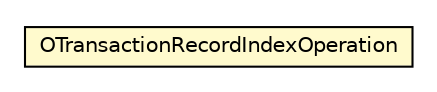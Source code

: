 #!/usr/local/bin/dot
#
# Class diagram 
# Generated by UMLGraph version R5_6-24-gf6e263 (http://www.umlgraph.org/)
#

digraph G {
	edge [fontname="Helvetica",fontsize=10,labelfontname="Helvetica",labelfontsize=10];
	node [fontname="Helvetica",fontsize=10,shape=plaintext];
	nodesep=0.25;
	ranksep=0.5;
	// com.orientechnologies.orient.core.tx.OTransactionRealAbstract.OTransactionRecordIndexOperation
	c4234400 [label=<<table title="com.orientechnologies.orient.core.tx.OTransactionRealAbstract.OTransactionRecordIndexOperation" border="0" cellborder="1" cellspacing="0" cellpadding="2" port="p" bgcolor="lemonChiffon" href="./OTransactionRealAbstract.OTransactionRecordIndexOperation.html">
		<tr><td><table border="0" cellspacing="0" cellpadding="1">
<tr><td align="center" balign="center"> OTransactionRecordIndexOperation </td></tr>
		</table></td></tr>
		</table>>, URL="./OTransactionRealAbstract.OTransactionRecordIndexOperation.html", fontname="Helvetica", fontcolor="black", fontsize=10.0];
}

